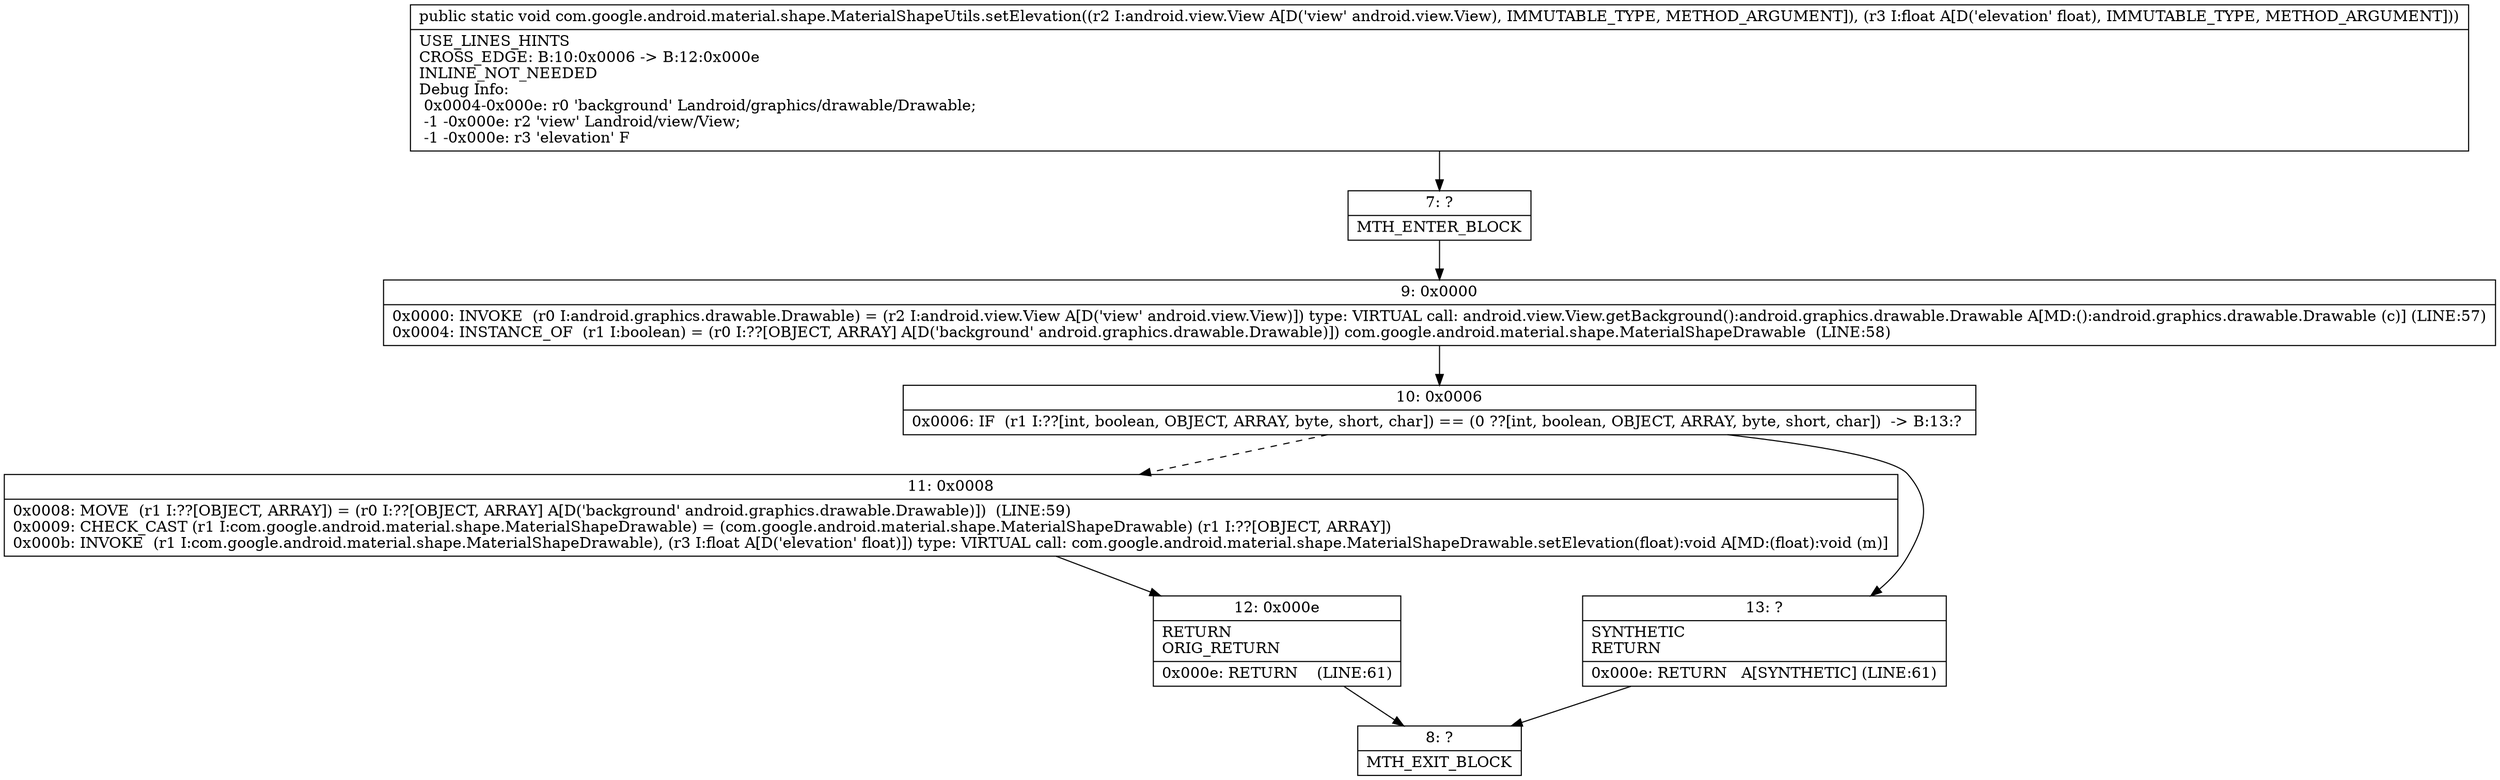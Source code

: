 digraph "CFG forcom.google.android.material.shape.MaterialShapeUtils.setElevation(Landroid\/view\/View;F)V" {
Node_7 [shape=record,label="{7\:\ ?|MTH_ENTER_BLOCK\l}"];
Node_9 [shape=record,label="{9\:\ 0x0000|0x0000: INVOKE  (r0 I:android.graphics.drawable.Drawable) = (r2 I:android.view.View A[D('view' android.view.View)]) type: VIRTUAL call: android.view.View.getBackground():android.graphics.drawable.Drawable A[MD:():android.graphics.drawable.Drawable (c)] (LINE:57)\l0x0004: INSTANCE_OF  (r1 I:boolean) = (r0 I:??[OBJECT, ARRAY] A[D('background' android.graphics.drawable.Drawable)]) com.google.android.material.shape.MaterialShapeDrawable  (LINE:58)\l}"];
Node_10 [shape=record,label="{10\:\ 0x0006|0x0006: IF  (r1 I:??[int, boolean, OBJECT, ARRAY, byte, short, char]) == (0 ??[int, boolean, OBJECT, ARRAY, byte, short, char])  \-\> B:13:? \l}"];
Node_11 [shape=record,label="{11\:\ 0x0008|0x0008: MOVE  (r1 I:??[OBJECT, ARRAY]) = (r0 I:??[OBJECT, ARRAY] A[D('background' android.graphics.drawable.Drawable)])  (LINE:59)\l0x0009: CHECK_CAST (r1 I:com.google.android.material.shape.MaterialShapeDrawable) = (com.google.android.material.shape.MaterialShapeDrawable) (r1 I:??[OBJECT, ARRAY]) \l0x000b: INVOKE  (r1 I:com.google.android.material.shape.MaterialShapeDrawable), (r3 I:float A[D('elevation' float)]) type: VIRTUAL call: com.google.android.material.shape.MaterialShapeDrawable.setElevation(float):void A[MD:(float):void (m)]\l}"];
Node_12 [shape=record,label="{12\:\ 0x000e|RETURN\lORIG_RETURN\l|0x000e: RETURN    (LINE:61)\l}"];
Node_8 [shape=record,label="{8\:\ ?|MTH_EXIT_BLOCK\l}"];
Node_13 [shape=record,label="{13\:\ ?|SYNTHETIC\lRETURN\l|0x000e: RETURN   A[SYNTHETIC] (LINE:61)\l}"];
MethodNode[shape=record,label="{public static void com.google.android.material.shape.MaterialShapeUtils.setElevation((r2 I:android.view.View A[D('view' android.view.View), IMMUTABLE_TYPE, METHOD_ARGUMENT]), (r3 I:float A[D('elevation' float), IMMUTABLE_TYPE, METHOD_ARGUMENT]))  | USE_LINES_HINTS\lCROSS_EDGE: B:10:0x0006 \-\> B:12:0x000e\lINLINE_NOT_NEEDED\lDebug Info:\l  0x0004\-0x000e: r0 'background' Landroid\/graphics\/drawable\/Drawable;\l  \-1 \-0x000e: r2 'view' Landroid\/view\/View;\l  \-1 \-0x000e: r3 'elevation' F\l}"];
MethodNode -> Node_7;Node_7 -> Node_9;
Node_9 -> Node_10;
Node_10 -> Node_11[style=dashed];
Node_10 -> Node_13;
Node_11 -> Node_12;
Node_12 -> Node_8;
Node_13 -> Node_8;
}

